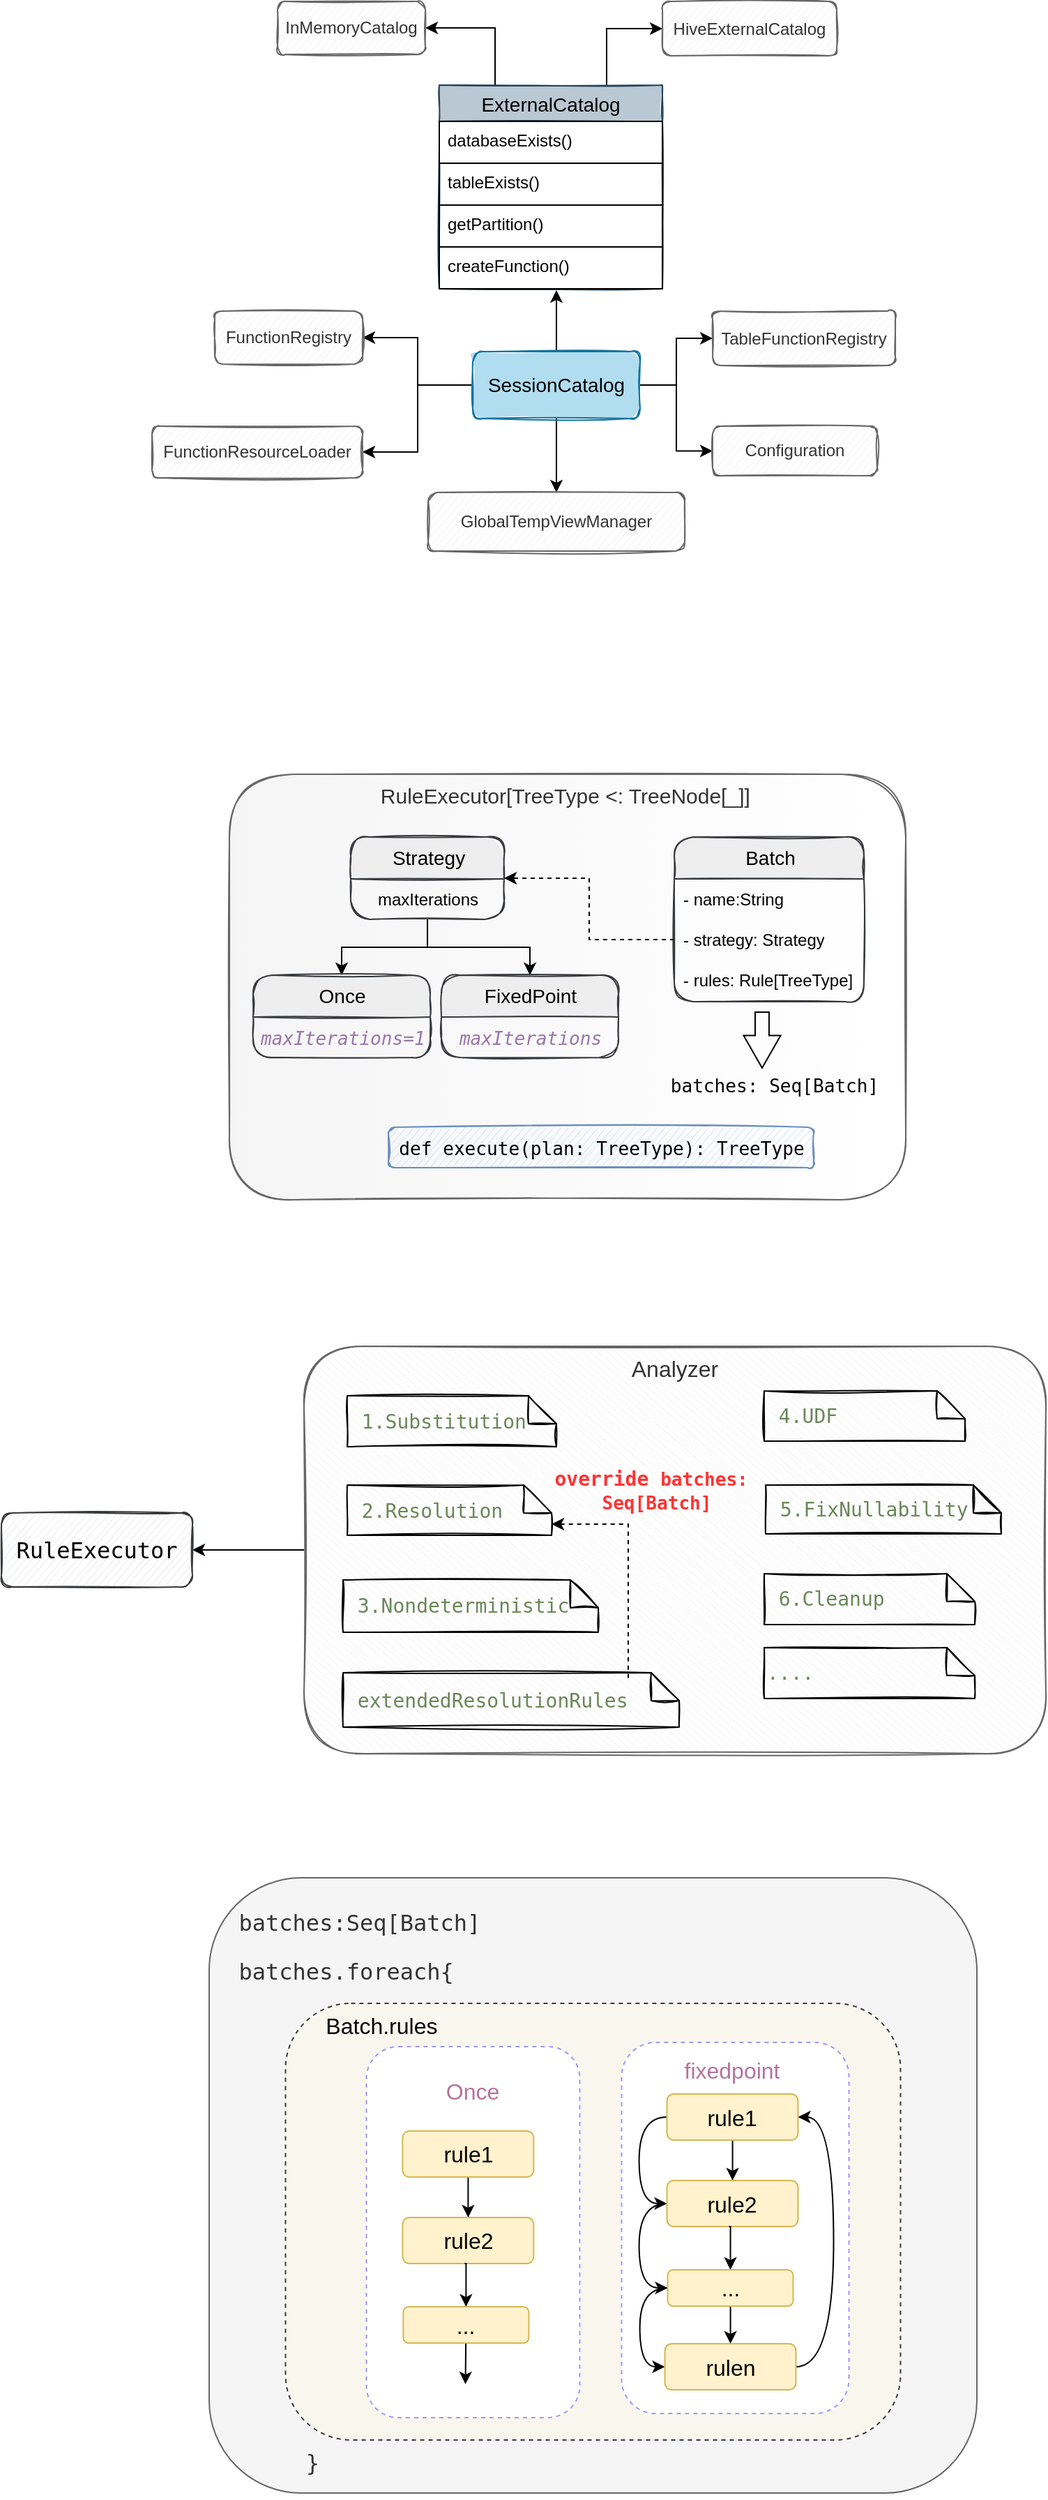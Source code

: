<mxfile version="17.4.6" type="github">
  <diagram id="hhoEee4OtY3em96QOLKo" name="Page-1">
    <mxGraphModel dx="1473" dy="951" grid="0" gridSize="10" guides="1" tooltips="1" connect="1" arrows="1" fold="1" page="1" pageScale="1" pageWidth="827" pageHeight="1169" math="0" shadow="0">
      <root>
        <mxCell id="0" />
        <mxCell id="1" parent="0" />
        <mxCell id="6svz-Yu5DE2-0Qyf26-9-4" value="&lt;pre style=&quot;font-family: &amp;#34;jetbrains mono&amp;#34; , monospace ; font-size: 16px&quot;&gt;  batches:Seq[Batch]&lt;/pre&gt;&lt;pre style=&quot;font-family: &amp;#34;jetbrains mono&amp;#34; , monospace ; font-size: 16px&quot;&gt;  batches.foreach{&lt;/pre&gt;&lt;pre style=&quot;font-family: &amp;#34;jetbrains mono&amp;#34; , monospace ; font-size: 16px&quot;&gt;&lt;br&gt;&lt;/pre&gt;&lt;pre style=&quot;font-family: &amp;#34;jetbrains mono&amp;#34; , monospace ; font-size: 16px&quot;&gt;&lt;br&gt;&lt;/pre&gt;&lt;pre style=&quot;font-family: &amp;#34;jetbrains mono&amp;#34; , monospace ; font-size: 16px&quot;&gt;&lt;br&gt;&lt;/pre&gt;&lt;pre style=&quot;font-family: &amp;#34;jetbrains mono&amp;#34; , monospace ; font-size: 16px&quot;&gt;&lt;br&gt;&lt;/pre&gt;&lt;pre style=&quot;font-family: &amp;#34;jetbrains mono&amp;#34; , monospace ; font-size: 16px&quot;&gt;&lt;br&gt;&lt;/pre&gt;&lt;pre style=&quot;font-family: &amp;#34;jetbrains mono&amp;#34; , monospace ; font-size: 16px&quot;&gt;&lt;br&gt;&lt;/pre&gt;&lt;pre style=&quot;font-family: &amp;#34;jetbrains mono&amp;#34; , monospace ; font-size: 16px&quot;&gt;&lt;br&gt;&lt;/pre&gt;&lt;pre style=&quot;font-family: &amp;#34;jetbrains mono&amp;#34; , monospace ; font-size: 16px&quot;&gt;&lt;br&gt;&lt;/pre&gt;&lt;pre style=&quot;font-family: &amp;#34;jetbrains mono&amp;#34; , monospace ; font-size: 16px&quot;&gt;&lt;br&gt;&lt;/pre&gt;&lt;pre style=&quot;font-family: &amp;#34;jetbrains mono&amp;#34; , monospace ; font-size: 16px&quot;&gt;&lt;span style=&quot;white-space: normal&quot;&gt;&amp;nbsp; &amp;nbsp; &amp;nbsp; &amp;nbsp;}&lt;/span&gt;&lt;br&gt;&lt;/pre&gt;" style="rounded=1;whiteSpace=wrap;html=1;labelBackgroundColor=none;fontSize=16;sketch=0;shadow=0;align=left;verticalAlign=top;fillColor=#f5f5f5;strokeColor=#666666;fontColor=#333333;" vertex="1" parent="1">
          <mxGeometry x="181" y="2038" width="550.5" height="441" as="geometry" />
        </mxCell>
        <mxCell id="6svz-Yu5DE2-0Qyf26-9-5" value="&amp;nbsp; &amp;nbsp; &amp;nbsp; Batch.rules" style="rounded=1;whiteSpace=wrap;html=1;shadow=0;labelBackgroundColor=none;labelBorderColor=none;sketch=0;fontSize=16;align=left;verticalAlign=top;dashed=1;strokeColor=#36393d;fillColor=#f9f7ed;" vertex="1" parent="1">
          <mxGeometry x="235.75" y="2128" width="441" height="313" as="geometry" />
        </mxCell>
        <mxCell id="6svz-Yu5DE2-0Qyf26-9-31" value="" style="rounded=1;whiteSpace=wrap;html=1;shadow=0;dashed=1;labelBackgroundColor=none;labelBorderColor=none;sketch=0;fontSize=16;fontColor=#B5739D;strokeColor=#9999FF;strokeWidth=1;" vertex="1" parent="1">
          <mxGeometry x="476.75" y="2156" width="163" height="266" as="geometry" />
        </mxCell>
        <mxCell id="6svz-Yu5DE2-0Qyf26-9-29" value="" style="rounded=1;whiteSpace=wrap;html=1;shadow=0;dashed=1;labelBackgroundColor=none;labelBorderColor=none;sketch=0;fontSize=16;fontColor=#B5739D;strokeColor=#9999FF;strokeWidth=1;" vertex="1" parent="1">
          <mxGeometry x="293.75" y="2159" width="153" height="266" as="geometry" />
        </mxCell>
        <mxCell id="6svz-Yu5DE2-0Qyf26-9-2" style="edgeStyle=orthogonalEdgeStyle;rounded=0;orthogonalLoop=1;jettySize=auto;html=1;entryX=1;entryY=0.5;entryDx=0;entryDy=0;fontSize=16;fontColor=#000000;" edge="1" parent="1" source="0N4g02ynrCQmDdUy3KtQ-81" target="6svz-Yu5DE2-0Qyf26-9-1">
          <mxGeometry relative="1" as="geometry" />
        </mxCell>
        <mxCell id="0N4g02ynrCQmDdUy3KtQ-81" value="Analyzer" style="rounded=1;whiteSpace=wrap;html=1;sketch=1;shadow=0;glass=0;fillColor=#f5f5f5;strokeColor=#666666;overflow=visible;noLabel=0;direction=north;connectable=1;allowArrows=1;portConstraintRotation=0;snapToPoint=0;perimeter=rectanglePerimeter;fixDash=0;autosize=0;container=0;dropTarget=0;collapsible=0;recursiveResize=1;expand=1;treeFolding=0;disableMultiStroke=0;disableMultiStrokeFill=0;dashOffset=1;fillStyle=auto;fontSize=16;fontColor=#333333;verticalAlign=top;gradientDirection=south;" parent="1" vertex="1">
          <mxGeometry x="249" y="1657" width="532" height="292" as="geometry" />
        </mxCell>
        <mxCell id="0N4g02ynrCQmDdUy3KtQ-48" value="RuleExecutor[TreeType &amp;lt;: TreeNode[_]]&amp;nbsp;" style="rounded=1;whiteSpace=wrap;html=1;sketch=1;shadow=0;glass=0;fillColor=#f5f5f5;strokeColor=#666666;overflow=visible;noLabel=0;direction=north;connectable=1;allowArrows=1;portConstraintRotation=0;snapToPoint=0;perimeter=rectanglePerimeter;fixDash=0;autosize=0;container=0;dropTarget=0;collapsible=0;recursiveResize=1;expand=1;treeFolding=0;disableMultiStroke=0;disableMultiStrokeFill=0;dashOffset=1;fillStyle=auto;fontSize=15;fontColor=#333333;verticalAlign=top;gradientColor=#ffffff;gradientDirection=south;" parent="1" vertex="1">
          <mxGeometry x="195.5" y="1247" width="485" height="305" as="geometry" />
        </mxCell>
        <mxCell id="0N4g02ynrCQmDdUy3KtQ-31" value="" style="edgeStyle=orthogonalEdgeStyle;rounded=0;orthogonalLoop=1;jettySize=auto;html=1;fontSize=14;entryX=0.525;entryY=1.033;entryDx=0;entryDy=0;entryPerimeter=0;" parent="1" source="0N4g02ynrCQmDdUy3KtQ-2" target="0N4g02ynrCQmDdUy3KtQ-30" edge="1">
          <mxGeometry relative="1" as="geometry" />
        </mxCell>
        <mxCell id="0N4g02ynrCQmDdUy3KtQ-33" value="" style="edgeStyle=orthogonalEdgeStyle;rounded=0;orthogonalLoop=1;jettySize=auto;html=1;fontSize=14;" parent="1" source="0N4g02ynrCQmDdUy3KtQ-2" target="0N4g02ynrCQmDdUy3KtQ-32" edge="1">
          <mxGeometry relative="1" as="geometry" />
        </mxCell>
        <mxCell id="0N4g02ynrCQmDdUy3KtQ-39" style="edgeStyle=orthogonalEdgeStyle;rounded=0;orthogonalLoop=1;jettySize=auto;html=1;entryX=0;entryY=0.5;entryDx=0;entryDy=0;fontFamily=Helvetica;fontSize=12;fontColor=default;" parent="1" source="0N4g02ynrCQmDdUy3KtQ-2" target="0N4g02ynrCQmDdUy3KtQ-38" edge="1">
          <mxGeometry relative="1" as="geometry" />
        </mxCell>
        <mxCell id="0N4g02ynrCQmDdUy3KtQ-40" style="edgeStyle=orthogonalEdgeStyle;rounded=0;orthogonalLoop=1;jettySize=auto;html=1;entryX=1;entryY=0.5;entryDx=0;entryDy=0;fontFamily=Helvetica;fontSize=12;fontColor=default;" parent="1" source="0N4g02ynrCQmDdUy3KtQ-2" target="0N4g02ynrCQmDdUy3KtQ-36" edge="1">
          <mxGeometry relative="1" as="geometry" />
        </mxCell>
        <mxCell id="0N4g02ynrCQmDdUy3KtQ-42" style="edgeStyle=orthogonalEdgeStyle;rounded=0;orthogonalLoop=1;jettySize=auto;html=1;entryX=1;entryY=0.5;entryDx=0;entryDy=0;fontFamily=Helvetica;fontSize=12;fontColor=default;" parent="1" source="0N4g02ynrCQmDdUy3KtQ-2" target="0N4g02ynrCQmDdUy3KtQ-34" edge="1">
          <mxGeometry relative="1" as="geometry" />
        </mxCell>
        <mxCell id="0N4g02ynrCQmDdUy3KtQ-43" style="edgeStyle=orthogonalEdgeStyle;rounded=0;orthogonalLoop=1;jettySize=auto;html=1;entryX=0;entryY=0.5;entryDx=0;entryDy=0;fontFamily=Helvetica;fontSize=12;fontColor=default;" parent="1" source="0N4g02ynrCQmDdUy3KtQ-2" target="0N4g02ynrCQmDdUy3KtQ-41" edge="1">
          <mxGeometry relative="1" as="geometry" />
        </mxCell>
        <mxCell id="0N4g02ynrCQmDdUy3KtQ-2" value="SessionCatalog" style="rounded=1;whiteSpace=wrap;html=1;sketch=1;shadow=0;glass=0;fillColor=#b1ddf0;strokeColor=#10739e;overflow=visible;noLabel=0;direction=north;connectable=1;allowArrows=1;portConstraintRotation=0;snapToPoint=0;perimeter=rectanglePerimeter;fixDash=0;autosize=0;container=0;dropTarget=0;collapsible=0;recursiveResize=1;expand=1;treeFolding=0;disableMultiStroke=0;disableMultiStrokeFill=0;dashOffset=1;fillStyle=solid;fontSize=14;" parent="1" vertex="1">
          <mxGeometry x="370" y="944" width="120" height="48" as="geometry" />
        </mxCell>
        <mxCell id="0N4g02ynrCQmDdUy3KtQ-46" style="edgeStyle=orthogonalEdgeStyle;rounded=0;orthogonalLoop=1;jettySize=auto;html=1;entryX=1;entryY=0.5;entryDx=0;entryDy=0;fontFamily=Helvetica;fontSize=12;fontColor=default;exitX=0.25;exitY=0;exitDx=0;exitDy=0;" parent="1" source="0N4g02ynrCQmDdUy3KtQ-22" target="0N4g02ynrCQmDdUy3KtQ-44" edge="1">
          <mxGeometry relative="1" as="geometry" />
        </mxCell>
        <mxCell id="0N4g02ynrCQmDdUy3KtQ-47" style="edgeStyle=orthogonalEdgeStyle;rounded=0;orthogonalLoop=1;jettySize=auto;html=1;entryX=0;entryY=0.5;entryDx=0;entryDy=0;fontFamily=Helvetica;fontSize=12;fontColor=default;exitX=0.75;exitY=0;exitDx=0;exitDy=0;" parent="1" source="0N4g02ynrCQmDdUy3KtQ-22" target="0N4g02ynrCQmDdUy3KtQ-45" edge="1">
          <mxGeometry relative="1" as="geometry" />
        </mxCell>
        <object label="ExternalCatalog" id="0N4g02ynrCQmDdUy3KtQ-22">
          <mxCell style="swimlane;fontStyle=0;childLayout=stackLayout;horizontal=1;startSize=26;horizontalStack=0;resizeParent=1;resizeParentMax=0;resizeLast=0;collapsible=1;marginBottom=0;align=center;fontSize=14;shadow=0;glass=0;sketch=1;disableMultiStroke=0;disableMultiStrokeFill=0;fillStyle=solid;fillColor=#bac8d3;strokeColor=#23445d;" parent="1" vertex="1">
            <mxGeometry x="346" y="753" width="160" height="146" as="geometry">
              <mxRectangle x="87" y="445" width="49" height="26" as="alternateBounds" />
            </mxGeometry>
          </mxCell>
        </object>
        <mxCell id="0N4g02ynrCQmDdUy3KtQ-23" value="databaseExists()" style="text;strokeColor=default;fillColor=default;spacingLeft=4;spacingRight=4;overflow=hidden;rotatable=0;points=[[0,0.5],[1,0.5]];portConstraint=eastwest;fontSize=12;shadow=0;glass=0;sketch=0;disableMultiStroke=0;disableMultiStrokeFill=0;fillStyle=solid;" parent="0N4g02ynrCQmDdUy3KtQ-22" vertex="1">
          <mxGeometry y="26" width="160" height="30" as="geometry" />
        </mxCell>
        <mxCell id="0N4g02ynrCQmDdUy3KtQ-24" value="tableExists()" style="text;strokeColor=default;fillColor=none;spacingLeft=4;spacingRight=4;overflow=hidden;rotatable=0;points=[[0,0.5],[1,0.5]];portConstraint=eastwest;fontSize=12;shadow=0;glass=0;sketch=0;disableMultiStroke=0;disableMultiStrokeFill=0;fillStyle=solid;strokeWidth=1;" parent="0N4g02ynrCQmDdUy3KtQ-22" vertex="1">
          <mxGeometry y="56" width="160" height="30" as="geometry" />
        </mxCell>
        <mxCell id="0N4g02ynrCQmDdUy3KtQ-25" value="getPartition()" style="text;strokeColor=default;fillColor=none;spacingLeft=4;spacingRight=4;overflow=hidden;rotatable=0;points=[[0,0.5],[1,0.5]];portConstraint=eastwest;fontSize=12;shadow=0;glass=0;sketch=0;disableMultiStroke=0;disableMultiStrokeFill=0;fillStyle=solid;" parent="0N4g02ynrCQmDdUy3KtQ-22" vertex="1">
          <mxGeometry y="86" width="160" height="30" as="geometry" />
        </mxCell>
        <mxCell id="0N4g02ynrCQmDdUy3KtQ-30" value="createFunction()" style="text;strokeColor=default;fillColor=none;spacingLeft=4;spacingRight=4;overflow=hidden;rotatable=0;points=[[0,0.5],[1,0.5]];portConstraint=eastwest;fontSize=12;shadow=0;glass=0;sketch=0;disableMultiStroke=0;disableMultiStrokeFill=0;fillStyle=solid;" parent="0N4g02ynrCQmDdUy3KtQ-22" vertex="1">
          <mxGeometry y="116" width="160" height="30" as="geometry" />
        </mxCell>
        <mxCell id="0N4g02ynrCQmDdUy3KtQ-32" value="GlobalTempViewManager" style="rounded=1;whiteSpace=wrap;html=1;sketch=1;shadow=0;glass=0;fillColor=#f5f5f5;strokeColor=#666666;overflow=visible;noLabel=0;direction=east;connectable=1;allowArrows=1;portConstraintRotation=0;snapToPoint=0;perimeter=rectanglePerimeter;fixDash=0;autosize=0;container=0;dropTarget=0;collapsible=0;recursiveResize=1;expand=1;treeFolding=0;disableMultiStroke=0;disableMultiStrokeFill=0;dashOffset=1;fillStyle=auto;fontSize=12;fontColor=#333333;" parent="1" vertex="1">
          <mxGeometry x="338" y="1045" width="184" height="42" as="geometry" />
        </mxCell>
        <mxCell id="0N4g02ynrCQmDdUy3KtQ-34" value="FunctionResourceLoader" style="rounded=1;whiteSpace=wrap;html=1;sketch=1;shadow=0;glass=0;overflow=visible;noLabel=0;direction=east;connectable=1;allowArrows=1;portConstraintRotation=0;snapToPoint=0;perimeter=rectanglePerimeter;fixDash=0;autosize=0;container=0;dropTarget=0;collapsible=0;recursiveResize=1;expand=1;treeFolding=0;disableMultiStroke=0;disableMultiStrokeFill=0;dashOffset=1;fillStyle=auto;fontSize=12;fillColor=#f5f5f5;fontColor=#333333;strokeColor=#666666;" parent="1" vertex="1">
          <mxGeometry x="140" y="997.5" width="151" height="37" as="geometry" />
        </mxCell>
        <mxCell id="0N4g02ynrCQmDdUy3KtQ-36" value="FunctionRegistry" style="rounded=1;whiteSpace=wrap;html=1;sketch=1;shadow=0;glass=0;overflow=visible;noLabel=0;direction=east;connectable=1;allowArrows=1;portConstraintRotation=0;snapToPoint=0;perimeter=rectanglePerimeter;fixDash=0;autosize=0;container=0;dropTarget=0;collapsible=0;recursiveResize=1;expand=1;treeFolding=0;disableMultiStroke=0;disableMultiStrokeFill=0;dashOffset=1;fillStyle=auto;fontSize=12;fillColor=#f5f5f5;fontColor=#333333;strokeColor=#666666;" parent="1" vertex="1">
          <mxGeometry x="185" y="915" width="106" height="38" as="geometry" />
        </mxCell>
        <mxCell id="0N4g02ynrCQmDdUy3KtQ-38" value="TableFunctionRegistry" style="rounded=1;whiteSpace=wrap;html=1;sketch=1;shadow=0;glass=0;overflow=visible;noLabel=0;direction=east;connectable=1;allowArrows=1;portConstraintRotation=0;snapToPoint=0;perimeter=rectanglePerimeter;fixDash=0;autosize=0;container=0;dropTarget=0;collapsible=0;recursiveResize=1;expand=1;treeFolding=0;disableMultiStroke=0;disableMultiStrokeFill=0;dashOffset=1;fillStyle=auto;fontSize=12;fillColor=#f5f5f5;fontColor=#333333;strokeColor=#666666;" parent="1" vertex="1">
          <mxGeometry x="542" y="915" width="131" height="39" as="geometry" />
        </mxCell>
        <mxCell id="0N4g02ynrCQmDdUy3KtQ-41" value="Configuration" style="rounded=1;whiteSpace=wrap;html=1;sketch=1;shadow=0;glass=0;overflow=visible;noLabel=0;direction=east;connectable=1;allowArrows=1;portConstraintRotation=0;snapToPoint=0;perimeter=rectanglePerimeter;fixDash=0;autosize=0;container=0;dropTarget=0;collapsible=0;recursiveResize=1;expand=1;treeFolding=0;disableMultiStroke=0;disableMultiStrokeFill=0;dashOffset=1;fillStyle=auto;fontSize=12;fillColor=#f5f5f5;fontColor=#333333;strokeColor=#666666;" parent="1" vertex="1">
          <mxGeometry x="542" y="997.5" width="118" height="35.5" as="geometry" />
        </mxCell>
        <mxCell id="0N4g02ynrCQmDdUy3KtQ-44" value="InMemoryCatalog" style="rounded=1;whiteSpace=wrap;html=1;sketch=1;shadow=0;glass=0;overflow=visible;noLabel=0;direction=east;connectable=1;allowArrows=1;portConstraintRotation=0;snapToPoint=0;perimeter=rectanglePerimeter;fixDash=0;autosize=0;container=0;dropTarget=0;collapsible=0;recursiveResize=1;expand=1;treeFolding=0;disableMultiStroke=0;disableMultiStrokeFill=0;dashOffset=1;fillStyle=auto;fontSize=12;fillColor=#f5f5f5;fontColor=#333333;strokeColor=#666666;" parent="1" vertex="1">
          <mxGeometry x="230" y="693" width="106" height="38" as="geometry" />
        </mxCell>
        <mxCell id="0N4g02ynrCQmDdUy3KtQ-45" value="HiveExternalCatalog" style="rounded=1;whiteSpace=wrap;html=1;sketch=1;shadow=0;glass=0;overflow=visible;noLabel=0;direction=east;connectable=1;allowArrows=1;portConstraintRotation=0;snapToPoint=0;perimeter=rectanglePerimeter;fixDash=0;autosize=0;container=0;dropTarget=0;collapsible=0;recursiveResize=1;expand=1;treeFolding=0;disableMultiStroke=0;disableMultiStrokeFill=0;dashOffset=1;fillStyle=auto;fontSize=12;fillColor=#f5f5f5;fontColor=#333333;strokeColor=#666666;" parent="1" vertex="1">
          <mxGeometry x="506" y="693" width="125" height="39" as="geometry" />
        </mxCell>
        <mxCell id="0N4g02ynrCQmDdUy3KtQ-55" value="" style="edgeStyle=orthogonalEdgeStyle;rounded=0;orthogonalLoop=1;jettySize=auto;html=1;fontFamily=Helvetica;fontSize=14;fontColor=default;entryX=0.5;entryY=0;entryDx=0;entryDy=0;" parent="1" source="0N4g02ynrCQmDdUy3KtQ-50" target="0N4g02ynrCQmDdUy3KtQ-67" edge="1">
          <mxGeometry relative="1" as="geometry">
            <mxPoint x="289.5" y="1391" as="targetPoint" />
          </mxGeometry>
        </mxCell>
        <mxCell id="0N4g02ynrCQmDdUy3KtQ-58" style="edgeStyle=orthogonalEdgeStyle;rounded=0;orthogonalLoop=1;jettySize=auto;html=1;entryX=0.5;entryY=0;entryDx=0;entryDy=0;fontFamily=Helvetica;fontSize=14;fontColor=default;" parent="1" source="0N4g02ynrCQmDdUy3KtQ-50" target="0N4g02ynrCQmDdUy3KtQ-69" edge="1">
          <mxGeometry relative="1" as="geometry">
            <mxPoint x="389.0" y="1391" as="targetPoint" />
          </mxGeometry>
        </mxCell>
        <mxCell id="0N4g02ynrCQmDdUy3KtQ-50" value="Strategy" style="swimlane;fontStyle=0;childLayout=stackLayout;horizontal=1;startSize=30;horizontalStack=0;resizeParent=1;resizeParentMax=0;resizeLast=0;collapsible=1;marginBottom=0;rounded=1;shadow=0;glass=0;sketch=1;disableMultiStroke=0;disableMultiStrokeFill=0;fillStyle=solid;fontFamily=Helvetica;fontSize=14;strokeColor=#36393d;fillColor=#eeeeee;html=1;" parent="1" vertex="1">
          <mxGeometry x="282.5" y="1292" width="110" height="59" as="geometry">
            <mxRectangle x="132" y="665" width="51" height="30" as="alternateBounds" />
          </mxGeometry>
        </mxCell>
        <mxCell id="0N4g02ynrCQmDdUy3KtQ-51" value="maxIterations" style="text;strokeColor=none;fillColor=none;align=center;verticalAlign=middle;spacingLeft=4;spacingRight=4;overflow=hidden;points=[[0,0.5],[1,0.5]];portConstraint=eastwest;rotatable=0;rounded=1;shadow=0;glass=0;sketch=1;disableMultiStroke=0;disableMultiStrokeFill=0;fillStyle=auto;fontFamily=Helvetica;fontSize=12;fontColor=default;html=1;" parent="0N4g02ynrCQmDdUy3KtQ-50" vertex="1">
          <mxGeometry y="30" width="110" height="29" as="geometry" />
        </mxCell>
        <mxCell id="0N4g02ynrCQmDdUy3KtQ-59" value="Batch" style="swimlane;fontStyle=0;childLayout=stackLayout;horizontal=1;startSize=30;horizontalStack=0;resizeParent=1;resizeParentMax=0;resizeLast=0;collapsible=1;marginBottom=0;rounded=1;shadow=0;glass=0;sketch=1;disableMultiStroke=0;disableMultiStrokeFill=0;fillStyle=solid;fontFamily=Helvetica;fontSize=14;strokeColor=#36393d;fillColor=#eeeeee;html=1;" parent="1" vertex="1">
          <mxGeometry x="514.5" y="1292" width="136" height="118" as="geometry">
            <mxRectangle x="132" y="665" width="51" height="30" as="alternateBounds" />
          </mxGeometry>
        </mxCell>
        <mxCell id="0N4g02ynrCQmDdUy3KtQ-60" value="- name:String" style="text;strokeColor=none;fillColor=none;align=left;verticalAlign=middle;spacingLeft=4;spacingRight=4;overflow=hidden;points=[[0,0.5],[1,0.5]];portConstraint=eastwest;rotatable=0;rounded=1;shadow=0;glass=0;sketch=1;disableMultiStroke=0;disableMultiStrokeFill=0;fillStyle=auto;fontFamily=Helvetica;fontSize=12;fontColor=default;html=1;" parent="0N4g02ynrCQmDdUy3KtQ-59" vertex="1">
          <mxGeometry y="30" width="136" height="29" as="geometry" />
        </mxCell>
        <mxCell id="0N4g02ynrCQmDdUy3KtQ-62" value="- strategy: Strategy" style="text;strokeColor=none;fillColor=none;align=left;verticalAlign=middle;spacingLeft=4;spacingRight=4;overflow=hidden;points=[[0,0.5],[1,0.5]];portConstraint=eastwest;rotatable=0;rounded=1;shadow=0;glass=0;sketch=1;disableMultiStroke=0;disableMultiStrokeFill=0;fillStyle=auto;fontFamily=Helvetica;fontSize=12;fontColor=default;html=1;" parent="0N4g02ynrCQmDdUy3KtQ-59" vertex="1">
          <mxGeometry y="59" width="136" height="29" as="geometry" />
        </mxCell>
        <mxCell id="0N4g02ynrCQmDdUy3KtQ-63" value="- rules: Rule[TreeType]" style="text;strokeColor=none;fillColor=none;align=left;verticalAlign=middle;spacingLeft=4;spacingRight=4;overflow=hidden;points=[[0,0.5],[1,0.5]];portConstraint=eastwest;rotatable=0;rounded=1;shadow=0;glass=0;sketch=1;disableMultiStroke=0;disableMultiStrokeFill=0;fillStyle=auto;fontFamily=Helvetica;fontSize=12;fontColor=default;html=1;" parent="0N4g02ynrCQmDdUy3KtQ-59" vertex="1">
          <mxGeometry y="88" width="136" height="30" as="geometry" />
        </mxCell>
        <mxCell id="0N4g02ynrCQmDdUy3KtQ-64" value="&lt;pre style=&quot;font-family: &amp;quot;jetbrains mono&amp;quot;, monospace; font-size: 9.8pt;&quot;&gt;&lt;span style=&quot;&quot;&gt;batches&lt;/span&gt;: &lt;span style=&quot;&quot;&gt;Seq&lt;/span&gt;[Batch]&lt;/pre&gt;" style="rounded=1;whiteSpace=wrap;html=1;shadow=0;glass=0;sketch=1;disableMultiStroke=0;disableMultiStrokeFill=0;fillStyle=auto;fontFamily=Helvetica;fontSize=14;fontColor=default;strokeColor=none;fillColor=none;labelBackgroundColor=none;" parent="1" vertex="1">
          <mxGeometry x="505.5" y="1452" width="161" height="35" as="geometry" />
        </mxCell>
        <mxCell id="0N4g02ynrCQmDdUy3KtQ-65" value="" style="shape=flexArrow;endArrow=classic;html=1;rounded=0;fontFamily=Helvetica;fontSize=14;fontColor=default;width=10;endSize=7.422;endWidth=15.556;" parent="1" edge="1">
          <mxGeometry width="50" height="50" relative="1" as="geometry">
            <mxPoint x="577.5" y="1417" as="sourcePoint" />
            <mxPoint x="577.5" y="1458" as="targetPoint" />
          </mxGeometry>
        </mxCell>
        <mxCell id="0N4g02ynrCQmDdUy3KtQ-66" value="&lt;pre style=&quot;font-family: &amp;quot;jetbrains mono&amp;quot;, monospace; font-size: 9.8pt;&quot;&gt;&lt;span style=&quot;&quot;&gt;def &lt;/span&gt;&lt;span style=&quot;&quot;&gt;execute&lt;/span&gt;(plan: &lt;span style=&quot;&quot;&gt;TreeType&lt;/span&gt;): &lt;span style=&quot;&quot;&gt;TreeType&lt;/span&gt;&lt;/pre&gt;" style="text;html=1;strokeColor=#6c8ebf;fillColor=#dae8fc;align=center;verticalAlign=middle;whiteSpace=wrap;rounded=1;shadow=0;glass=0;labelBackgroundColor=none;sketch=1;disableMultiStroke=0;disableMultiStrokeFill=0;fillStyle=auto;fontFamily=Helvetica;fontSize=14;" parent="1" vertex="1">
          <mxGeometry x="309.5" y="1500" width="305" height="29" as="geometry" />
        </mxCell>
        <mxCell id="0N4g02ynrCQmDdUy3KtQ-67" value="Once" style="swimlane;fontStyle=0;childLayout=stackLayout;horizontal=1;startSize=30;horizontalStack=0;resizeParent=1;resizeParentMax=0;resizeLast=0;collapsible=1;marginBottom=0;rounded=1;shadow=0;glass=0;sketch=1;disableMultiStroke=0;disableMultiStrokeFill=0;fillStyle=solid;fontFamily=Helvetica;fontSize=14;strokeColor=#36393d;fillColor=#eeeeee;html=1;" parent="1" vertex="1">
          <mxGeometry x="212.5" y="1391" width="127" height="59" as="geometry">
            <mxRectangle x="132" y="665" width="51" height="30" as="alternateBounds" />
          </mxGeometry>
        </mxCell>
        <mxCell id="0N4g02ynrCQmDdUy3KtQ-68" value="&lt;span style=&quot;color: rgb(152 , 118 , 170) ; font-style: italic ; font-family: &amp;#34;jetbrains mono&amp;#34; , monospace ; font-size: 9.8pt&quot;&gt;maxIterations=1&lt;/span&gt;" style="text;strokeColor=none;fillColor=none;align=center;verticalAlign=middle;spacingLeft=4;spacingRight=4;overflow=hidden;points=[[0,0.5],[1,0.5]];portConstraint=eastwest;rotatable=0;rounded=1;shadow=0;glass=0;sketch=1;disableMultiStroke=0;disableMultiStrokeFill=0;fillStyle=auto;fontFamily=Helvetica;fontSize=12;fontColor=default;html=1;labelBackgroundColor=none;" parent="0N4g02ynrCQmDdUy3KtQ-67" vertex="1">
          <mxGeometry y="30" width="127" height="29" as="geometry" />
        </mxCell>
        <mxCell id="0N4g02ynrCQmDdUy3KtQ-69" value="&lt;span&gt;FixedPoint&lt;/span&gt;" style="swimlane;fontStyle=0;childLayout=stackLayout;horizontal=1;startSize=30;horizontalStack=0;resizeParent=1;resizeParentMax=0;resizeLast=0;collapsible=1;marginBottom=0;rounded=1;shadow=0;glass=0;sketch=1;disableMultiStroke=0;disableMultiStrokeFill=0;fillStyle=solid;fontFamily=Helvetica;fontSize=14;strokeColor=#36393d;fillColor=#eeeeee;html=1;" parent="1" vertex="1">
          <mxGeometry x="347.5" y="1391" width="127" height="59" as="geometry">
            <mxRectangle x="132" y="665" width="51" height="30" as="alternateBounds" />
          </mxGeometry>
        </mxCell>
        <mxCell id="0N4g02ynrCQmDdUy3KtQ-70" value="&lt;span style=&quot;color: rgb(152 , 118 , 170) ; font-style: italic ; font-family: &amp;#34;jetbrains mono&amp;#34; , monospace ; font-size: 9.8pt&quot;&gt;maxIterations&lt;/span&gt;" style="text;strokeColor=none;fillColor=none;align=center;verticalAlign=middle;spacingLeft=4;spacingRight=4;overflow=hidden;points=[[0,0.5],[1,0.5]];portConstraint=eastwest;rotatable=0;rounded=1;shadow=0;glass=0;sketch=1;disableMultiStroke=0;disableMultiStrokeFill=0;fillStyle=auto;fontFamily=Helvetica;fontSize=12;fontColor=default;html=1;labelBackgroundColor=none;" parent="0N4g02ynrCQmDdUy3KtQ-69" vertex="1">
          <mxGeometry y="30" width="127" height="29" as="geometry" />
        </mxCell>
        <mxCell id="0N4g02ynrCQmDdUy3KtQ-71" style="edgeStyle=orthogonalEdgeStyle;rounded=0;orthogonalLoop=1;jettySize=auto;html=1;entryX=1;entryY=0.5;entryDx=0;entryDy=0;fontFamily=Helvetica;fontSize=14;fontColor=default;dashed=1;" parent="1" source="0N4g02ynrCQmDdUy3KtQ-62" target="0N4g02ynrCQmDdUy3KtQ-50" edge="1">
          <mxGeometry relative="1" as="geometry" />
        </mxCell>
        <mxCell id="0N4g02ynrCQmDdUy3KtQ-72" value="&lt;pre style=&quot;color: rgb(169, 183, 198); font-family: &amp;quot;jetbrains mono&amp;quot;, monospace; font-size: 14px;&quot;&gt;&lt;span style=&quot;color: rgb(106, 135, 89); font-size: 14px;&quot;&gt; 1.Substitution&lt;/span&gt;&lt;/pre&gt;" style="shape=note;size=20;whiteSpace=wrap;html=1;rounded=0;shadow=0;glass=0;labelBackgroundColor=none;sketch=1;disableMultiStroke=0;disableMultiStrokeFill=0;fillStyle=auto;fontFamily=Helvetica;fontSize=14;fontColor=default;strokeColor=default;fillColor=none;gradientColor=#ffffff;gradientDirection=south;align=left;" parent="1" vertex="1">
          <mxGeometry x="280" y="1692.5" width="150" height="36.5" as="geometry" />
        </mxCell>
        <mxCell id="0N4g02ynrCQmDdUy3KtQ-88" style="edgeStyle=orthogonalEdgeStyle;rounded=0;orthogonalLoop=1;jettySize=auto;html=1;fontFamily=Helvetica;fontSize=14;fontColor=#6A8759;fillColor=default;exitX=0;exitY=0;exitDx=146.5;exitDy=28;exitPerimeter=0;dashed=1;endArrow=none;endFill=0;startArrow=classic;startFill=1;" parent="1" source="0N4g02ynrCQmDdUy3KtQ-74" edge="1">
          <mxGeometry relative="1" as="geometry">
            <mxPoint x="481.5" y="1895" as="targetPoint" />
            <Array as="points">
              <mxPoint x="481.5" y="1785" />
              <mxPoint x="481.5" y="1891" />
            </Array>
          </mxGeometry>
        </mxCell>
        <mxCell id="0N4g02ynrCQmDdUy3KtQ-74" value="&lt;pre style=&quot;color: rgb(169, 183, 198); font-family: &amp;quot;jetbrains mono&amp;quot;, monospace; font-size: 14px;&quot;&gt;&lt;span style=&quot;color: rgb(106, 135, 89); font-size: 14px;&quot;&gt; 2.Resolution&lt;/span&gt;&lt;/pre&gt;" style="shape=note;size=20;whiteSpace=wrap;html=1;rounded=0;shadow=0;glass=0;labelBackgroundColor=none;sketch=1;disableMultiStroke=0;disableMultiStrokeFill=0;fillStyle=auto;fontFamily=Helvetica;fontSize=14;fontColor=default;strokeColor=default;fillColor=none;gradientColor=#ffffff;gradientDirection=south;align=left;" parent="1" vertex="1">
          <mxGeometry x="280" y="1756.5" width="146.5" height="36" as="geometry" />
        </mxCell>
        <mxCell id="0N4g02ynrCQmDdUy3KtQ-75" value="&lt;pre style=&quot;font-family: &amp;quot;jetbrains mono&amp;quot;, monospace; font-size: 14px;&quot;&gt;&lt;span style=&quot;color: rgb(106, 135, 89); font-size: 14px;&quot;&gt; 3.&lt;/span&gt;&lt;font color=&quot;#6a8759&quot; style=&quot;font-size: 14px;&quot;&gt;Nondeterministic&lt;/font&gt;&lt;/pre&gt;" style="shape=note;size=20;whiteSpace=wrap;html=1;rounded=0;shadow=0;glass=0;labelBackgroundColor=none;sketch=1;disableMultiStroke=0;disableMultiStrokeFill=0;fillStyle=auto;fontFamily=Helvetica;fontSize=14;fontColor=default;strokeColor=default;fillColor=none;gradientColor=#ffffff;gradientDirection=south;align=left;" parent="1" vertex="1">
          <mxGeometry x="277" y="1824.5" width="183" height="37.5" as="geometry" />
        </mxCell>
        <mxCell id="0N4g02ynrCQmDdUy3KtQ-77" value="&lt;pre style=&quot;color: rgb(169, 183, 198); font-family: &amp;quot;jetbrains mono&amp;quot;, monospace; font-size: 14px;&quot;&gt;&lt;span style=&quot;color: rgb(106, 135, 89); font-size: 14px;&quot;&gt; 4.UDF&lt;/span&gt;&lt;/pre&gt;" style="shape=note;size=20;whiteSpace=wrap;html=1;rounded=0;shadow=0;glass=0;labelBackgroundColor=none;sketch=1;disableMultiStroke=0;disableMultiStrokeFill=0;fillStyle=auto;fontFamily=Helvetica;fontSize=14;fontColor=default;strokeColor=default;fillColor=none;gradientColor=#ffffff;gradientDirection=south;align=left;" parent="1" vertex="1">
          <mxGeometry x="579" y="1689" width="144" height="36" as="geometry" />
        </mxCell>
        <mxCell id="0N4g02ynrCQmDdUy3KtQ-78" value="&lt;pre style=&quot;color: rgb(169, 183, 198); font-family: &amp;quot;jetbrains mono&amp;quot;, monospace; font-size: 14px;&quot;&gt;&lt;span style=&quot;color: rgb(106, 135, 89); font-size: 14px;&quot;&gt; 5.FixNullability&lt;/span&gt;&lt;/pre&gt;" style="shape=note;size=20;whiteSpace=wrap;html=1;rounded=0;shadow=0;glass=0;labelBackgroundColor=none;sketch=1;disableMultiStroke=0;disableMultiStrokeFill=0;fillStyle=auto;fontFamily=Helvetica;fontSize=14;fontColor=default;strokeColor=default;fillColor=none;gradientColor=#ffffff;gradientDirection=south;align=left;" parent="1" vertex="1">
          <mxGeometry x="580" y="1756.5" width="169" height="35" as="geometry" />
        </mxCell>
        <mxCell id="0N4g02ynrCQmDdUy3KtQ-79" value="&lt;pre style=&quot;font-family: &amp;quot;jetbrains mono&amp;quot;, monospace; font-size: 14px;&quot;&gt;&lt;span style=&quot;color: rgb(106, 135, 89); font-size: 14px;&quot;&gt; 6.&lt;/span&gt;&lt;font color=&quot;#6a8759&quot; style=&quot;font-size: 14px;&quot;&gt;Cleanup&lt;/font&gt;&lt;/pre&gt;" style="shape=note;size=20;whiteSpace=wrap;html=1;rounded=0;shadow=0;glass=0;labelBackgroundColor=none;sketch=1;disableMultiStroke=0;disableMultiStrokeFill=0;fillStyle=auto;fontFamily=Helvetica;fontSize=14;fontColor=default;strokeColor=default;fillColor=none;gradientColor=#ffffff;gradientDirection=south;align=left;" parent="1" vertex="1">
          <mxGeometry x="579" y="1820" width="151" height="36.5" as="geometry" />
        </mxCell>
        <mxCell id="0N4g02ynrCQmDdUy3KtQ-80" value="&lt;pre&gt;override &lt;font face=&quot;jetbrains mono, monospace&quot;&gt;&lt;span style=&quot;font-size: 13.067px&quot;&gt;batches: &lt;br&gt;Seq[Batch]&lt;/span&gt;&lt;span style=&quot;font-size: 9.8pt&quot;&gt;&lt;br&gt;&lt;/span&gt;&lt;/font&gt;&lt;/pre&gt;" style="rounded=1;whiteSpace=wrap;html=1;shadow=0;glass=0;sketch=1;disableMultiStroke=0;disableMultiStrokeFill=0;fillStyle=auto;fontFamily=Helvetica;fontSize=14;fontColor=#FF3333;strokeColor=none;fillColor=none;labelBackgroundColor=none;labelBorderColor=none;fontStyle=1" parent="1" vertex="1">
          <mxGeometry x="410" y="1739" width="184" height="41" as="geometry" />
        </mxCell>
        <mxCell id="0N4g02ynrCQmDdUy3KtQ-82" value="&lt;pre style=&quot;font-family: &amp;#34;jetbrains mono&amp;#34; , monospace ; font-size: 14px&quot;&gt;&lt;font color=&quot;#6a8759&quot;&gt;....&lt;/font&gt;&lt;/pre&gt;" style="shape=note;size=20;whiteSpace=wrap;html=1;rounded=0;shadow=0;glass=0;labelBackgroundColor=none;sketch=1;disableMultiStroke=0;disableMultiStrokeFill=0;fillStyle=auto;fontFamily=Helvetica;fontSize=14;fontColor=default;strokeColor=default;fillColor=none;gradientColor=#ffffff;gradientDirection=south;align=left;" parent="1" vertex="1">
          <mxGeometry x="579" y="1873" width="151" height="36.5" as="geometry" />
        </mxCell>
        <mxCell id="0N4g02ynrCQmDdUy3KtQ-87" value="&lt;pre style=&quot;font-family: &amp;#34;jetbrains mono&amp;#34; , monospace ; font-size: 14px&quot;&gt;&lt;span style=&quot;color: rgb(106 , 135 , 89) ; font-size: 14px&quot;&gt; extendedResolutionRules&lt;/span&gt;&lt;/pre&gt;" style="shape=note;size=20;whiteSpace=wrap;html=1;rounded=0;shadow=0;glass=0;labelBackgroundColor=none;sketch=1;disableMultiStroke=0;disableMultiStrokeFill=0;fillStyle=auto;fontFamily=Helvetica;fontSize=14;fontColor=default;strokeColor=default;fillColor=none;gradientColor=#ffffff;gradientDirection=south;align=left;" parent="1" vertex="1">
          <mxGeometry x="277" y="1891" width="241" height="39" as="geometry" />
        </mxCell>
        <mxCell id="6svz-Yu5DE2-0Qyf26-9-1" value="&lt;pre style=&quot;font-family: &amp;quot;jetbrains mono&amp;quot;, monospace; font-size: 16px;&quot;&gt;RuleExecutor&lt;/pre&gt;" style="rounded=1;whiteSpace=wrap;html=1;labelBackgroundColor=none;fontSize=16;sketch=1;shadow=0;fillColor=#eeeeee;strokeColor=#36393d;" vertex="1" parent="1">
          <mxGeometry x="32" y="1776.5" width="137" height="53" as="geometry" />
        </mxCell>
        <mxCell id="6svz-Yu5DE2-0Qyf26-9-9" value="" style="edgeStyle=orthogonalEdgeStyle;rounded=0;orthogonalLoop=1;jettySize=auto;html=1;fontSize=16;fontColor=#000000;" edge="1" parent="1" source="6svz-Yu5DE2-0Qyf26-9-6" target="6svz-Yu5DE2-0Qyf26-9-7">
          <mxGeometry relative="1" as="geometry" />
        </mxCell>
        <mxCell id="6svz-Yu5DE2-0Qyf26-9-12" style="edgeStyle=orthogonalEdgeStyle;rounded=0;orthogonalLoop=1;jettySize=auto;html=1;entryX=0;entryY=0.5;entryDx=0;entryDy=0;fontSize=16;fontColor=#000000;curved=1;exitX=0;exitY=0.5;exitDx=0;exitDy=0;" edge="1" parent="1" source="6svz-Yu5DE2-0Qyf26-9-6" target="6svz-Yu5DE2-0Qyf26-9-7">
          <mxGeometry relative="1" as="geometry" />
        </mxCell>
        <mxCell id="6svz-Yu5DE2-0Qyf26-9-6" value="&lt;font color=&quot;#000000&quot;&gt;rule1&lt;/font&gt;" style="rounded=1;whiteSpace=wrap;html=1;shadow=0;labelBackgroundColor=none;labelBorderColor=none;sketch=0;fontSize=16;fillColor=#fff2cc;strokeColor=#d6b656;" vertex="1" parent="1">
          <mxGeometry x="509.25" y="2193" width="94" height="33" as="geometry" />
        </mxCell>
        <mxCell id="6svz-Yu5DE2-0Qyf26-9-15" style="edgeStyle=orthogonalEdgeStyle;curved=1;rounded=0;orthogonalLoop=1;jettySize=auto;html=1;entryX=0;entryY=0.5;entryDx=0;entryDy=0;fontSize=16;fontColor=#000000;exitX=0;exitY=0.5;exitDx=0;exitDy=0;" edge="1" parent="1" source="6svz-Yu5DE2-0Qyf26-9-7" target="6svz-Yu5DE2-0Qyf26-9-11">
          <mxGeometry relative="1" as="geometry" />
        </mxCell>
        <mxCell id="6svz-Yu5DE2-0Qyf26-9-7" value="&lt;font color=&quot;#000000&quot;&gt;rule2&lt;/font&gt;" style="rounded=1;whiteSpace=wrap;html=1;shadow=0;labelBackgroundColor=none;labelBorderColor=none;sketch=0;fontSize=16;fillColor=#fff2cc;strokeColor=#d6b656;" vertex="1" parent="1">
          <mxGeometry x="509.25" y="2255" width="94" height="33" as="geometry" />
        </mxCell>
        <mxCell id="6svz-Yu5DE2-0Qyf26-9-10" value="" style="edgeStyle=orthogonalEdgeStyle;rounded=0;orthogonalLoop=1;jettySize=auto;html=1;fontSize=16;fontColor=#000000;entryX=0.5;entryY=0;entryDx=0;entryDy=0;" edge="1" parent="1" target="6svz-Yu5DE2-0Qyf26-9-11">
          <mxGeometry relative="1" as="geometry">
            <mxPoint x="553.75" y="2288" as="sourcePoint" />
            <mxPoint x="566.267" y="2265.0" as="targetPoint" />
            <Array as="points">
              <mxPoint x="554.75" y="2288" />
            </Array>
          </mxGeometry>
        </mxCell>
        <mxCell id="6svz-Yu5DE2-0Qyf26-9-14" value="" style="edgeStyle=orthogonalEdgeStyle;curved=1;rounded=0;orthogonalLoop=1;jettySize=auto;html=1;fontSize=16;fontColor=#000000;" edge="1" parent="1" source="6svz-Yu5DE2-0Qyf26-9-11" target="6svz-Yu5DE2-0Qyf26-9-13">
          <mxGeometry relative="1" as="geometry" />
        </mxCell>
        <mxCell id="6svz-Yu5DE2-0Qyf26-9-16" style="edgeStyle=orthogonalEdgeStyle;curved=1;rounded=0;orthogonalLoop=1;jettySize=auto;html=1;entryX=0;entryY=0.5;entryDx=0;entryDy=0;fontSize=16;fontColor=#000000;exitX=0;exitY=0.5;exitDx=0;exitDy=0;" edge="1" parent="1" source="6svz-Yu5DE2-0Qyf26-9-11" target="6svz-Yu5DE2-0Qyf26-9-13">
          <mxGeometry relative="1" as="geometry" />
        </mxCell>
        <mxCell id="6svz-Yu5DE2-0Qyf26-9-11" value="..." style="text;html=1;strokeColor=#d6b656;fillColor=#fff2cc;align=center;verticalAlign=middle;whiteSpace=wrap;rounded=1;shadow=0;labelBackgroundColor=none;labelBorderColor=none;sketch=0;fontSize=16;fontColor=default;" vertex="1" parent="1">
          <mxGeometry x="509.75" y="2319" width="90" height="26" as="geometry" />
        </mxCell>
        <mxCell id="6svz-Yu5DE2-0Qyf26-9-17" style="edgeStyle=orthogonalEdgeStyle;curved=1;rounded=0;orthogonalLoop=1;jettySize=auto;html=1;fontSize=16;fontColor=#000000;entryX=1;entryY=0.5;entryDx=0;entryDy=0;exitX=1;exitY=0.5;exitDx=0;exitDy=0;" edge="1" parent="1" source="6svz-Yu5DE2-0Qyf26-9-13" target="6svz-Yu5DE2-0Qyf26-9-6">
          <mxGeometry relative="1" as="geometry">
            <mxPoint x="609.875" y="2225.75" as="targetPoint" />
            <Array as="points">
              <mxPoint x="628.75" y="2389" />
              <mxPoint x="628.75" y="2210" />
            </Array>
          </mxGeometry>
        </mxCell>
        <mxCell id="6svz-Yu5DE2-0Qyf26-9-13" value="&lt;font color=&quot;#000000&quot;&gt;rulen&lt;/font&gt;" style="rounded=1;whiteSpace=wrap;html=1;shadow=0;labelBackgroundColor=none;labelBorderColor=none;sketch=0;fontSize=16;fillColor=#fff2cc;strokeColor=#d6b656;" vertex="1" parent="1">
          <mxGeometry x="507.75" y="2372" width="94" height="33" as="geometry" />
        </mxCell>
        <mxCell id="6svz-Yu5DE2-0Qyf26-9-18" value="" style="edgeStyle=orthogonalEdgeStyle;rounded=0;orthogonalLoop=1;jettySize=auto;html=1;fontSize=16;fontColor=#000000;" edge="1" parent="1" source="6svz-Yu5DE2-0Qyf26-9-20" target="6svz-Yu5DE2-0Qyf26-9-22">
          <mxGeometry relative="1" as="geometry" />
        </mxCell>
        <mxCell id="6svz-Yu5DE2-0Qyf26-9-20" value="&lt;font color=&quot;#000000&quot;&gt;rule1&lt;/font&gt;" style="rounded=1;whiteSpace=wrap;html=1;shadow=0;labelBackgroundColor=none;labelBorderColor=none;sketch=0;fontSize=16;fillColor=#fff2cc;strokeColor=#d6b656;" vertex="1" parent="1">
          <mxGeometry x="319.68" y="2219.5" width="94" height="33" as="geometry" />
        </mxCell>
        <mxCell id="6svz-Yu5DE2-0Qyf26-9-22" value="&lt;font color=&quot;#000000&quot;&gt;rule2&lt;/font&gt;" style="rounded=1;whiteSpace=wrap;html=1;shadow=0;labelBackgroundColor=none;labelBorderColor=none;sketch=0;fontSize=16;fillColor=#fff2cc;strokeColor=#d6b656;" vertex="1" parent="1">
          <mxGeometry x="319.68" y="2281.5" width="94" height="33" as="geometry" />
        </mxCell>
        <mxCell id="6svz-Yu5DE2-0Qyf26-9-23" value="" style="edgeStyle=orthogonalEdgeStyle;rounded=0;orthogonalLoop=1;jettySize=auto;html=1;fontSize=16;fontColor=#000000;entryX=0.5;entryY=0;entryDx=0;entryDy=0;" edge="1" parent="1" target="6svz-Yu5DE2-0Qyf26-9-26">
          <mxGeometry relative="1" as="geometry">
            <mxPoint x="364.18" y="2314.5" as="sourcePoint" />
            <mxPoint x="376.697" y="2291.5" as="targetPoint" />
            <Array as="points">
              <mxPoint x="365.18" y="2314.5" />
            </Array>
          </mxGeometry>
        </mxCell>
        <mxCell id="6svz-Yu5DE2-0Qyf26-9-24" value="" style="rounded=0;orthogonalLoop=1;jettySize=auto;html=1;fontSize=16;fontColor=#000000;" edge="1" parent="1" source="6svz-Yu5DE2-0Qyf26-9-26">
          <mxGeometry relative="1" as="geometry">
            <mxPoint x="364.75" y="2401" as="targetPoint" />
          </mxGeometry>
        </mxCell>
        <mxCell id="6svz-Yu5DE2-0Qyf26-9-26" value="..." style="text;html=1;strokeColor=#d6b656;fillColor=#fff2cc;align=center;verticalAlign=middle;whiteSpace=wrap;rounded=1;shadow=0;labelBackgroundColor=none;labelBorderColor=none;sketch=0;fontSize=16;fontColor=default;" vertex="1" parent="1">
          <mxGeometry x="320.18" y="2345.5" width="90" height="26" as="geometry" />
        </mxCell>
        <mxCell id="6svz-Yu5DE2-0Qyf26-9-30" value="Once" style="text;html=1;strokeColor=none;fillColor=none;align=center;verticalAlign=middle;whiteSpace=wrap;rounded=0;shadow=0;dashed=1;labelBackgroundColor=none;labelBorderColor=none;sketch=0;fontSize=16;fontColor=#B5739D;" vertex="1" parent="1">
          <mxGeometry x="340.25" y="2176" width="60" height="30" as="geometry" />
        </mxCell>
        <mxCell id="6svz-Yu5DE2-0Qyf26-9-32" value="fixedpoint" style="text;html=1;strokeColor=none;fillColor=none;align=center;verticalAlign=middle;whiteSpace=wrap;rounded=0;shadow=0;dashed=1;labelBackgroundColor=none;labelBorderColor=none;sketch=0;fontSize=16;fontColor=#B5739D;" vertex="1" parent="1">
          <mxGeometry x="526.25" y="2161" width="60" height="30" as="geometry" />
        </mxCell>
      </root>
    </mxGraphModel>
  </diagram>
</mxfile>
